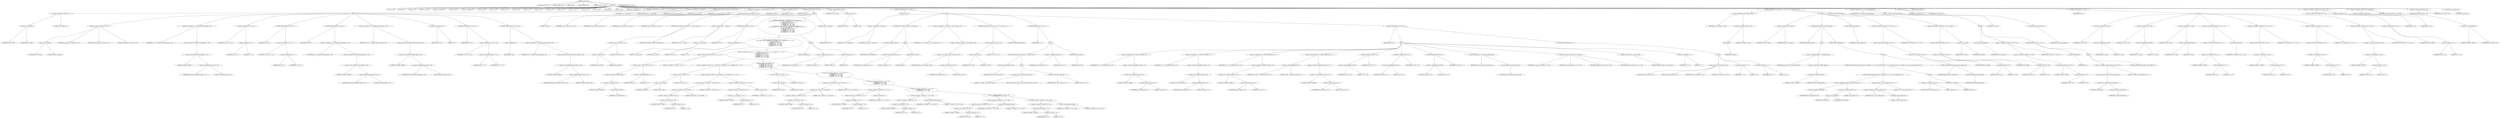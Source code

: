 digraph cache_insert {  
"1000122" [label = "(METHOD,cache_insert)" ]
"1000123" [label = "(PARAM,const char *a1)" ]
"1000124" [label = "(PARAM,_DWORD *a2)" ]
"1000125" [label = "(PARAM,int a3)" ]
"1000126" [label = "(PARAM,unsigned int a4)" ]
"1000127" [label = "(PARAM,unsigned __int16 a5)" ]
"1000128" [label = "(BLOCK,,)" ]
"1000129" [label = "(LOCAL,v7: int)" ]
"1000130" [label = "(LOCAL,v8: int)" ]
"1000131" [label = "(LOCAL,v9: int)" ]
"1000132" [label = "(LOCAL,v10: __int16)" ]
"1000133" [label = "(LOCAL,v12: unsigned int)" ]
"1000134" [label = "(LOCAL,v13: bool)" ]
"1000135" [label = "(LOCAL,v15: unsigned int)" ]
"1000136" [label = "(LOCAL,v16: bool)" ]
"1000137" [label = "(LOCAL,v18: int)" ]
"1000138" [label = "(LOCAL,v19: int)" ]
"1000139" [label = "(LOCAL,v20: int)" ]
"1000140" [label = "(LOCAL,v21: int)" ]
"1000141" [label = "(LOCAL,v22: int)" ]
"1000142" [label = "(LOCAL,v23: int)" ]
"1000143" [label = "(LOCAL,v24: int)" ]
"1000144" [label = "(LOCAL,v25: char *)" ]
"1000145" [label = "(LOCAL,v26: int)" ]
"1000146" [label = "(LOCAL,v27: int)" ]
"1000147" [label = "(LOCAL,v28: int)" ]
"1000148" [label = "(LOCAL,v31: int)" ]
"1000149" [label = "(LOCAL,v32: _DWORD [ 4 ])" ]
"1000150" [label = "(CONTROL_STRUCTURE,if ( (a5 & 0x980) != 0 ),if ( (a5 & 0x980) != 0 ))" ]
"1000151" [label = "(<operator>.notEquals,(a5 & 0x980) != 0)" ]
"1000152" [label = "(<operator>.and,a5 & 0x980)" ]
"1000153" [label = "(IDENTIFIER,a5,a5 & 0x980)" ]
"1000154" [label = "(LITERAL,0x980,a5 & 0x980)" ]
"1000155" [label = "(LITERAL,0,(a5 & 0x980) != 0)" ]
"1000156" [label = "(BLOCK,,)" ]
"1000157" [label = "(log_query,log_query(a5 | 0x10000, a1, a2, 0))" ]
"1000158" [label = "(<operator>.or,a5 | 0x10000)" ]
"1000159" [label = "(IDENTIFIER,a5,a5 | 0x10000)" ]
"1000160" [label = "(LITERAL,0x10000,a5 | 0x10000)" ]
"1000161" [label = "(IDENTIFIER,a1,log_query(a5 | 0x10000, a1, a2, 0))" ]
"1000162" [label = "(IDENTIFIER,a2,log_query(a5 | 0x10000, a1, a2, 0))" ]
"1000163" [label = "(LITERAL,0,log_query(a5 | 0x10000, a1, a2, 0))" ]
"1000164" [label = "(<operator>.assignment,v12 = *(_DWORD *)(dnsmasq_daemon + 252))" ]
"1000165" [label = "(IDENTIFIER,v12,v12 = *(_DWORD *)(dnsmasq_daemon + 252))" ]
"1000166" [label = "(<operator>.indirection,*(_DWORD *)(dnsmasq_daemon + 252))" ]
"1000167" [label = "(<operator>.cast,(_DWORD *)(dnsmasq_daemon + 252))" ]
"1000168" [label = "(UNKNOWN,_DWORD *,_DWORD *)" ]
"1000169" [label = "(<operator>.addition,dnsmasq_daemon + 252)" ]
"1000170" [label = "(IDENTIFIER,dnsmasq_daemon,dnsmasq_daemon + 252)" ]
"1000171" [label = "(LITERAL,252,dnsmasq_daemon + 252)" ]
"1000172" [label = "(<operator>.assignment,v13 = v12 != 0)" ]
"1000173" [label = "(IDENTIFIER,v13,v13 = v12 != 0)" ]
"1000174" [label = "(<operator>.notEquals,v12 != 0)" ]
"1000175" [label = "(IDENTIFIER,v12,v12 != 0)" ]
"1000176" [label = "(LITERAL,0,v12 != 0)" ]
"1000177" [label = "(CONTROL_STRUCTURE,if ( v12 ),if ( v12 ))" ]
"1000178" [label = "(IDENTIFIER,v12,if ( v12 ))" ]
"1000179" [label = "(<operator>.assignment,v13 = a4 > v12)" ]
"1000180" [label = "(IDENTIFIER,v13,v13 = a4 > v12)" ]
"1000181" [label = "(<operator>.greaterThan,a4 > v12)" ]
"1000182" [label = "(IDENTIFIER,a4,a4 > v12)" ]
"1000183" [label = "(IDENTIFIER,v12,a4 > v12)" ]
"1000184" [label = "(CONTROL_STRUCTURE,if ( v13 ),if ( v13 ))" ]
"1000185" [label = "(IDENTIFIER,v13,if ( v13 ))" ]
"1000186" [label = "(<operator>.assignment,a4 = *(_DWORD *)(dnsmasq_daemon + 252))" ]
"1000187" [label = "(IDENTIFIER,a4,a4 = *(_DWORD *)(dnsmasq_daemon + 252))" ]
"1000188" [label = "(<operator>.indirection,*(_DWORD *)(dnsmasq_daemon + 252))" ]
"1000189" [label = "(<operator>.cast,(_DWORD *)(dnsmasq_daemon + 252))" ]
"1000190" [label = "(UNKNOWN,_DWORD *,_DWORD *)" ]
"1000191" [label = "(<operator>.addition,dnsmasq_daemon + 252)" ]
"1000192" [label = "(IDENTIFIER,dnsmasq_daemon,dnsmasq_daemon + 252)" ]
"1000193" [label = "(LITERAL,252,dnsmasq_daemon + 252)" ]
"1000194" [label = "(<operator>.assignment,v15 = *(_DWORD *)(dnsmasq_daemon + 248))" ]
"1000195" [label = "(IDENTIFIER,v15,v15 = *(_DWORD *)(dnsmasq_daemon + 248))" ]
"1000196" [label = "(<operator>.indirection,*(_DWORD *)(dnsmasq_daemon + 248))" ]
"1000197" [label = "(<operator>.cast,(_DWORD *)(dnsmasq_daemon + 248))" ]
"1000198" [label = "(UNKNOWN,_DWORD *,_DWORD *)" ]
"1000199" [label = "(<operator>.addition,dnsmasq_daemon + 248)" ]
"1000200" [label = "(IDENTIFIER,dnsmasq_daemon,dnsmasq_daemon + 248)" ]
"1000201" [label = "(LITERAL,248,dnsmasq_daemon + 248)" ]
"1000202" [label = "(<operator>.assignment,v16 = 1)" ]
"1000203" [label = "(IDENTIFIER,v16,v16 = 1)" ]
"1000204" [label = "(LITERAL,1,v16 = 1)" ]
"1000205" [label = "(CONTROL_STRUCTURE,if ( v15 ),if ( v15 ))" ]
"1000206" [label = "(IDENTIFIER,v15,if ( v15 ))" ]
"1000207" [label = "(<operator>.assignment,v16 = a4 >= v15)" ]
"1000208" [label = "(IDENTIFIER,v16,v16 = a4 >= v15)" ]
"1000209" [label = "(<operator>.greaterEqualsThan,a4 >= v15)" ]
"1000210" [label = "(IDENTIFIER,a4,a4 >= v15)" ]
"1000211" [label = "(IDENTIFIER,v15,a4 >= v15)" ]
"1000212" [label = "(CONTROL_STRUCTURE,if ( !v16 ),if ( !v16 ))" ]
"1000213" [label = "(<operator>.logicalNot,!v16)" ]
"1000214" [label = "(IDENTIFIER,v16,!v16)" ]
"1000215" [label = "(<operator>.assignment,a4 = *(_DWORD *)(dnsmasq_daemon + 248))" ]
"1000216" [label = "(IDENTIFIER,a4,a4 = *(_DWORD *)(dnsmasq_daemon + 248))" ]
"1000217" [label = "(<operator>.indirection,*(_DWORD *)(dnsmasq_daemon + 248))" ]
"1000218" [label = "(<operator>.cast,(_DWORD *)(dnsmasq_daemon + 248))" ]
"1000219" [label = "(UNKNOWN,_DWORD *,_DWORD *)" ]
"1000220" [label = "(<operator>.addition,dnsmasq_daemon + 248)" ]
"1000221" [label = "(IDENTIFIER,dnsmasq_daemon,dnsmasq_daemon + 248)" ]
"1000222" [label = "(LITERAL,248,dnsmasq_daemon + 248)" ]
"1000223" [label = "(<operator>.assignment,v7 = insert_error)" ]
"1000224" [label = "(IDENTIFIER,v7,v7 = insert_error)" ]
"1000225" [label = "(IDENTIFIER,insert_error,v7 = insert_error)" ]
"1000226" [label = "(CONTROL_STRUCTURE,if ( insert_error ),if ( insert_error ))" ]
"1000227" [label = "(IDENTIFIER,insert_error,if ( insert_error ))" ]
"1000228" [label = "(RETURN,return 0;,return 0;)" ]
"1000229" [label = "(LITERAL,0,return 0;)" ]
"1000230" [label = "(<operator>.assignment,v9 = cache_scan_free(a1, a2, a3, a5))" ]
"1000231" [label = "(IDENTIFIER,v9,v9 = cache_scan_free(a1, a2, a3, a5))" ]
"1000232" [label = "(cache_scan_free,cache_scan_free(a1, a2, a3, a5))" ]
"1000233" [label = "(IDENTIFIER,a1,cache_scan_free(a1, a2, a3, a5))" ]
"1000234" [label = "(IDENTIFIER,a2,cache_scan_free(a1, a2, a3, a5))" ]
"1000235" [label = "(IDENTIFIER,a3,cache_scan_free(a1, a2, a3, a5))" ]
"1000236" [label = "(IDENTIFIER,a5,cache_scan_free(a1, a2, a3, a5))" ]
"1000237" [label = "(<operator>.assignment,v8 = v9)" ]
"1000238" [label = "(IDENTIFIER,v8,v8 = v9)" ]
"1000239" [label = "(IDENTIFIER,v9,v8 = v9)" ]
"1000240" [label = "(CONTROL_STRUCTURE,if ( v9 ),if ( v9 ))" ]
"1000241" [label = "(IDENTIFIER,v9,if ( v9 ))" ]
"1000242" [label = "(BLOCK,,)" ]
"1000243" [label = "(CONTROL_STRUCTURE,if ( (a5 & 0x180) == 0 ),if ( (a5 & 0x180) == 0 ))" ]
"1000244" [label = "(<operator>.equals,(a5 & 0x180) == 0)" ]
"1000245" [label = "(<operator>.and,a5 & 0x180)" ]
"1000246" [label = "(IDENTIFIER,a5,a5 & 0x180)" ]
"1000247" [label = "(LITERAL,0x180,a5 & 0x180)" ]
"1000248" [label = "(LITERAL,0,(a5 & 0x180) == 0)" ]
"1000249" [label = "(CONTROL_STRUCTURE,goto LABEL_15;,goto LABEL_15;)" ]
"1000250" [label = "(<operator>.assignment,v10 = (__int16)a2)" ]
"1000251" [label = "(IDENTIFIER,v10,v10 = (__int16)a2)" ]
"1000252" [label = "(<operator>.cast,(__int16)a2)" ]
"1000253" [label = "(UNKNOWN,__int16,__int16)" ]
"1000254" [label = "(IDENTIFIER,a2,(__int16)a2)" ]
"1000255" [label = "(CONTROL_STRUCTURE,if ( a2 ),if ( a2 ))" ]
"1000256" [label = "(IDENTIFIER,a2,if ( a2 ))" ]
"1000257" [label = "(<operator>.assignment,v10 = 1)" ]
"1000258" [label = "(IDENTIFIER,v10,v10 = 1)" ]
"1000259" [label = "(LITERAL,1,v10 = 1)" ]
"1000260" [label = "(CONTROL_STRUCTURE,if ( (*(_DWORD *)&v10 & (a5 >> 3)) == 0\n      || ((a5 & 0x80) == 0 || (*(_WORD *)(v9 + 36) & 0x80) == 0 || *(_DWORD *)(v9 + 12) != *a2)\n      && ((a5 & 0x100) == 0\n       || (*(_WORD *)(v9 + 36) & 0x100) == 0\n       || *(_DWORD *)(v9 + 12) != *a2\n       || *(_DWORD *)(v9 + 16) != a2[1]\n       || *(_DWORD *)(v9 + 20) != a2[2]\n       || *(_DWORD *)(v9 + 24) != a2[3]) ),if ( (*(_DWORD *)&v10 & (a5 >> 3)) == 0\n      || ((a5 & 0x80) == 0 || (*(_WORD *)(v9 + 36) & 0x80) == 0 || *(_DWORD *)(v9 + 12) != *a2)\n      && ((a5 & 0x100) == 0\n       || (*(_WORD *)(v9 + 36) & 0x100) == 0\n       || *(_DWORD *)(v9 + 12) != *a2\n       || *(_DWORD *)(v9 + 16) != a2[1]\n       || *(_DWORD *)(v9 + 20) != a2[2]\n       || *(_DWORD *)(v9 + 24) != a2[3]) ))" ]
"1000261" [label = "(<operator>.logicalOr,(*(_DWORD *)&v10 & (a5 >> 3)) == 0\n      || ((a5 & 0x80) == 0 || (*(_WORD *)(v9 + 36) & 0x80) == 0 || *(_DWORD *)(v9 + 12) != *a2)\n      && ((a5 & 0x100) == 0\n       || (*(_WORD *)(v9 + 36) & 0x100) == 0\n       || *(_DWORD *)(v9 + 12) != *a2\n       || *(_DWORD *)(v9 + 16) != a2[1]\n       || *(_DWORD *)(v9 + 20) != a2[2]\n       || *(_DWORD *)(v9 + 24) != a2[3]))" ]
"1000262" [label = "(<operator>.equals,(*(_DWORD *)&v10 & (a5 >> 3)) == 0)" ]
"1000263" [label = "(<operator>.and,*(_DWORD *)&v10 & (a5 >> 3))" ]
"1000264" [label = "(<operator>.indirection,*(_DWORD *)&v10)" ]
"1000265" [label = "(<operator>.cast,(_DWORD *)&v10)" ]
"1000266" [label = "(UNKNOWN,_DWORD *,_DWORD *)" ]
"1000267" [label = "(<operator>.addressOf,&v10)" ]
"1000268" [label = "(IDENTIFIER,v10,(_DWORD *)&v10)" ]
"1000269" [label = "(<operator>.arithmeticShiftRight,a5 >> 3)" ]
"1000270" [label = "(IDENTIFIER,a5,a5 >> 3)" ]
"1000271" [label = "(LITERAL,3,a5 >> 3)" ]
"1000272" [label = "(LITERAL,0,(*(_DWORD *)&v10 & (a5 >> 3)) == 0)" ]
"1000273" [label = "(<operator>.logicalAnd,((a5 & 0x80) == 0 || (*(_WORD *)(v9 + 36) & 0x80) == 0 || *(_DWORD *)(v9 + 12) != *a2)\n      && ((a5 & 0x100) == 0\n       || (*(_WORD *)(v9 + 36) & 0x100) == 0\n       || *(_DWORD *)(v9 + 12) != *a2\n       || *(_DWORD *)(v9 + 16) != a2[1]\n       || *(_DWORD *)(v9 + 20) != a2[2]\n       || *(_DWORD *)(v9 + 24) != a2[3]))" ]
"1000274" [label = "(<operator>.logicalOr,(a5 & 0x80) == 0 || (*(_WORD *)(v9 + 36) & 0x80) == 0 || *(_DWORD *)(v9 + 12) != *a2)" ]
"1000275" [label = "(<operator>.equals,(a5 & 0x80) == 0)" ]
"1000276" [label = "(<operator>.and,a5 & 0x80)" ]
"1000277" [label = "(IDENTIFIER,a5,a5 & 0x80)" ]
"1000278" [label = "(LITERAL,0x80,a5 & 0x80)" ]
"1000279" [label = "(LITERAL,0,(a5 & 0x80) == 0)" ]
"1000280" [label = "(<operator>.logicalOr,(*(_WORD *)(v9 + 36) & 0x80) == 0 || *(_DWORD *)(v9 + 12) != *a2)" ]
"1000281" [label = "(<operator>.equals,(*(_WORD *)(v9 + 36) & 0x80) == 0)" ]
"1000282" [label = "(<operator>.and,*(_WORD *)(v9 + 36) & 0x80)" ]
"1000283" [label = "(<operator>.indirection,*(_WORD *)(v9 + 36))" ]
"1000284" [label = "(<operator>.cast,(_WORD *)(v9 + 36))" ]
"1000285" [label = "(UNKNOWN,_WORD *,_WORD *)" ]
"1000286" [label = "(<operator>.addition,v9 + 36)" ]
"1000287" [label = "(IDENTIFIER,v9,v9 + 36)" ]
"1000288" [label = "(LITERAL,36,v9 + 36)" ]
"1000289" [label = "(LITERAL,0x80,*(_WORD *)(v9 + 36) & 0x80)" ]
"1000290" [label = "(LITERAL,0,(*(_WORD *)(v9 + 36) & 0x80) == 0)" ]
"1000291" [label = "(<operator>.notEquals,*(_DWORD *)(v9 + 12) != *a2)" ]
"1000292" [label = "(<operator>.indirection,*(_DWORD *)(v9 + 12))" ]
"1000293" [label = "(<operator>.cast,(_DWORD *)(v9 + 12))" ]
"1000294" [label = "(UNKNOWN,_DWORD *,_DWORD *)" ]
"1000295" [label = "(<operator>.addition,v9 + 12)" ]
"1000296" [label = "(IDENTIFIER,v9,v9 + 12)" ]
"1000297" [label = "(LITERAL,12,v9 + 12)" ]
"1000298" [label = "(<operator>.indirection,*a2)" ]
"1000299" [label = "(IDENTIFIER,a2,*(_DWORD *)(v9 + 12) != *a2)" ]
"1000300" [label = "(<operator>.logicalOr,(a5 & 0x100) == 0\n       || (*(_WORD *)(v9 + 36) & 0x100) == 0\n       || *(_DWORD *)(v9 + 12) != *a2\n       || *(_DWORD *)(v9 + 16) != a2[1]\n       || *(_DWORD *)(v9 + 20) != a2[2]\n       || *(_DWORD *)(v9 + 24) != a2[3])" ]
"1000301" [label = "(<operator>.equals,(a5 & 0x100) == 0)" ]
"1000302" [label = "(<operator>.and,a5 & 0x100)" ]
"1000303" [label = "(IDENTIFIER,a5,a5 & 0x100)" ]
"1000304" [label = "(LITERAL,0x100,a5 & 0x100)" ]
"1000305" [label = "(LITERAL,0,(a5 & 0x100) == 0)" ]
"1000306" [label = "(<operator>.logicalOr,(*(_WORD *)(v9 + 36) & 0x100) == 0\n       || *(_DWORD *)(v9 + 12) != *a2\n       || *(_DWORD *)(v9 + 16) != a2[1]\n       || *(_DWORD *)(v9 + 20) != a2[2]\n       || *(_DWORD *)(v9 + 24) != a2[3])" ]
"1000307" [label = "(<operator>.equals,(*(_WORD *)(v9 + 36) & 0x100) == 0)" ]
"1000308" [label = "(<operator>.and,*(_WORD *)(v9 + 36) & 0x100)" ]
"1000309" [label = "(<operator>.indirection,*(_WORD *)(v9 + 36))" ]
"1000310" [label = "(<operator>.cast,(_WORD *)(v9 + 36))" ]
"1000311" [label = "(UNKNOWN,_WORD *,_WORD *)" ]
"1000312" [label = "(<operator>.addition,v9 + 36)" ]
"1000313" [label = "(IDENTIFIER,v9,v9 + 36)" ]
"1000314" [label = "(LITERAL,36,v9 + 36)" ]
"1000315" [label = "(LITERAL,0x100,*(_WORD *)(v9 + 36) & 0x100)" ]
"1000316" [label = "(LITERAL,0,(*(_WORD *)(v9 + 36) & 0x100) == 0)" ]
"1000317" [label = "(<operator>.logicalOr,*(_DWORD *)(v9 + 12) != *a2\n       || *(_DWORD *)(v9 + 16) != a2[1]\n       || *(_DWORD *)(v9 + 20) != a2[2]\n       || *(_DWORD *)(v9 + 24) != a2[3])" ]
"1000318" [label = "(<operator>.notEquals,*(_DWORD *)(v9 + 12) != *a2)" ]
"1000319" [label = "(<operator>.indirection,*(_DWORD *)(v9 + 12))" ]
"1000320" [label = "(<operator>.cast,(_DWORD *)(v9 + 12))" ]
"1000321" [label = "(UNKNOWN,_DWORD *,_DWORD *)" ]
"1000322" [label = "(<operator>.addition,v9 + 12)" ]
"1000323" [label = "(IDENTIFIER,v9,v9 + 12)" ]
"1000324" [label = "(LITERAL,12,v9 + 12)" ]
"1000325" [label = "(<operator>.indirection,*a2)" ]
"1000326" [label = "(IDENTIFIER,a2,*(_DWORD *)(v9 + 12) != *a2)" ]
"1000327" [label = "(<operator>.logicalOr,*(_DWORD *)(v9 + 16) != a2[1]\n       || *(_DWORD *)(v9 + 20) != a2[2]\n       || *(_DWORD *)(v9 + 24) != a2[3])" ]
"1000328" [label = "(<operator>.notEquals,*(_DWORD *)(v9 + 16) != a2[1])" ]
"1000329" [label = "(<operator>.indirection,*(_DWORD *)(v9 + 16))" ]
"1000330" [label = "(<operator>.cast,(_DWORD *)(v9 + 16))" ]
"1000331" [label = "(UNKNOWN,_DWORD *,_DWORD *)" ]
"1000332" [label = "(<operator>.addition,v9 + 16)" ]
"1000333" [label = "(IDENTIFIER,v9,v9 + 16)" ]
"1000334" [label = "(LITERAL,16,v9 + 16)" ]
"1000335" [label = "(<operator>.indirectIndexAccess,a2[1])" ]
"1000336" [label = "(IDENTIFIER,a2,*(_DWORD *)(v9 + 16) != a2[1])" ]
"1000337" [label = "(LITERAL,1,*(_DWORD *)(v9 + 16) != a2[1])" ]
"1000338" [label = "(<operator>.logicalOr,*(_DWORD *)(v9 + 20) != a2[2]\n       || *(_DWORD *)(v9 + 24) != a2[3])" ]
"1000339" [label = "(<operator>.notEquals,*(_DWORD *)(v9 + 20) != a2[2])" ]
"1000340" [label = "(<operator>.indirection,*(_DWORD *)(v9 + 20))" ]
"1000341" [label = "(<operator>.cast,(_DWORD *)(v9 + 20))" ]
"1000342" [label = "(UNKNOWN,_DWORD *,_DWORD *)" ]
"1000343" [label = "(<operator>.addition,v9 + 20)" ]
"1000344" [label = "(IDENTIFIER,v9,v9 + 20)" ]
"1000345" [label = "(LITERAL,20,v9 + 20)" ]
"1000346" [label = "(<operator>.indirectIndexAccess,a2[2])" ]
"1000347" [label = "(IDENTIFIER,a2,*(_DWORD *)(v9 + 20) != a2[2])" ]
"1000348" [label = "(LITERAL,2,*(_DWORD *)(v9 + 20) != a2[2])" ]
"1000349" [label = "(<operator>.notEquals,*(_DWORD *)(v9 + 24) != a2[3])" ]
"1000350" [label = "(<operator>.indirection,*(_DWORD *)(v9 + 24))" ]
"1000351" [label = "(<operator>.cast,(_DWORD *)(v9 + 24))" ]
"1000352" [label = "(UNKNOWN,_DWORD *,_DWORD *)" ]
"1000353" [label = "(<operator>.addition,v9 + 24)" ]
"1000354" [label = "(IDENTIFIER,v9,v9 + 24)" ]
"1000355" [label = "(LITERAL,24,v9 + 24)" ]
"1000356" [label = "(<operator>.indirectIndexAccess,a2[3])" ]
"1000357" [label = "(IDENTIFIER,a2,*(_DWORD *)(v9 + 24) != a2[3])" ]
"1000358" [label = "(LITERAL,3,*(_DWORD *)(v9 + 24) != a2[3])" ]
"1000359" [label = "(BLOCK,,)" ]
"1000360" [label = "(JUMP_TARGET,LABEL_15)" ]
"1000361" [label = "(<operator>.assignment,insert_error = 1)" ]
"1000362" [label = "(IDENTIFIER,insert_error,insert_error = 1)" ]
"1000363" [label = "(LITERAL,1,insert_error = 1)" ]
"1000364" [label = "(<operator>.assignment,v8 = 0)" ]
"1000365" [label = "(IDENTIFIER,v8,v8 = 0)" ]
"1000366" [label = "(LITERAL,0,v8 = 0)" ]
"1000367" [label = "(RETURN,return v8;,return v8;)" ]
"1000368" [label = "(IDENTIFIER,v8,return v8;)" ]
"1000369" [label = "(<operator>.assignment,v31 = a5 & 4)" ]
"1000370" [label = "(IDENTIFIER,v31,v31 = a5 & 4)" ]
"1000371" [label = "(<operator>.and,a5 & 4)" ]
"1000372" [label = "(IDENTIFIER,a5,a5 & 4)" ]
"1000373" [label = "(LITERAL,4,a5 & 4)" ]
"1000374" [label = "(CONTROL_STRUCTURE,while ( 1 ),while ( 1 ))" ]
"1000375" [label = "(LITERAL,1,while ( 1 ))" ]
"1000376" [label = "(BLOCK,,)" ]
"1000377" [label = "(<operator>.assignment,v18 = cache_tail)" ]
"1000378" [label = "(IDENTIFIER,v18,v18 = cache_tail)" ]
"1000379" [label = "(IDENTIFIER,cache_tail,v18 = cache_tail)" ]
"1000380" [label = "(CONTROL_STRUCTURE,if ( !cache_tail ),if ( !cache_tail ))" ]
"1000381" [label = "(<operator>.logicalNot,!cache_tail)" ]
"1000382" [label = "(IDENTIFIER,cache_tail,!cache_tail)" ]
"1000383" [label = "(BLOCK,,)" ]
"1000384" [label = "(<operator>.assignment,insert_error = 1)" ]
"1000385" [label = "(IDENTIFIER,insert_error,insert_error = 1)" ]
"1000386" [label = "(LITERAL,1,insert_error = 1)" ]
"1000387" [label = "(RETURN,return 0;,return 0;)" ]
"1000388" [label = "(LITERAL,0,return 0;)" ]
"1000389" [label = "(<operator>.assignment,v19 = *(unsigned __int16 *)(cache_tail + 36))" ]
"1000390" [label = "(IDENTIFIER,v19,v19 = *(unsigned __int16 *)(cache_tail + 36))" ]
"1000391" [label = "(<operator>.indirection,*(unsigned __int16 *)(cache_tail + 36))" ]
"1000392" [label = "(<operator>.cast,(unsigned __int16 *)(cache_tail + 36))" ]
"1000393" [label = "(UNKNOWN,unsigned __int16 *,unsigned __int16 *)" ]
"1000394" [label = "(<operator>.addition,cache_tail + 36)" ]
"1000395" [label = "(IDENTIFIER,cache_tail,cache_tail + 36)" ]
"1000396" [label = "(LITERAL,36,cache_tail + 36)" ]
"1000397" [label = "(CONTROL_STRUCTURE,if ( (v19 & 0xC) == 0 ),if ( (v19 & 0xC) == 0 ))" ]
"1000398" [label = "(<operator>.equals,(v19 & 0xC) == 0)" ]
"1000399" [label = "(<operator>.and,v19 & 0xC)" ]
"1000400" [label = "(IDENTIFIER,v19,v19 & 0xC)" ]
"1000401" [label = "(LITERAL,0xC,v19 & 0xC)" ]
"1000402" [label = "(LITERAL,0,(v19 & 0xC) == 0)" ]
"1000403" [label = "(CONTROL_STRUCTURE,break;,break;)" ]
"1000404" [label = "(CONTROL_STRUCTURE,if ( v7 ),if ( v7 ))" ]
"1000405" [label = "(IDENTIFIER,v7,if ( v7 ))" ]
"1000406" [label = "(BLOCK,,)" ]
"1000407" [label = "(CONTROL_STRUCTURE,if ( !warned_10977 ),if ( !warned_10977 ))" ]
"1000408" [label = "(<operator>.logicalNot,!warned_10977)" ]
"1000409" [label = "(IDENTIFIER,warned_10977,!warned_10977)" ]
"1000410" [label = "(BLOCK,,)" ]
"1000411" [label = "(my_syslog,my_syslog(3, \"Internal error in cache.\"))" ]
"1000412" [label = "(LITERAL,3,my_syslog(3, \"Internal error in cache.\"))" ]
"1000413" [label = "(LITERAL,\"Internal error in cache.\",my_syslog(3, \"Internal error in cache.\"))" ]
"1000414" [label = "(<operator>.assignment,warned_10977 = 1)" ]
"1000415" [label = "(IDENTIFIER,warned_10977,warned_10977 = 1)" ]
"1000416" [label = "(LITERAL,1,warned_10977 = 1)" ]
"1000417" [label = "(<operator>.assignment,insert_error = 1)" ]
"1000418" [label = "(IDENTIFIER,insert_error,insert_error = 1)" ]
"1000419" [label = "(LITERAL,1,insert_error = 1)" ]
"1000420" [label = "(RETURN,return v8;,return v8;)" ]
"1000421" [label = "(IDENTIFIER,v8,return v8;)" ]
"1000422" [label = "(CONTROL_STRUCTURE,if ( v31 ),if ( v31 ))" ]
"1000423" [label = "(IDENTIFIER,v31,if ( v31 ))" ]
"1000424" [label = "(BLOCK,,)" ]
"1000425" [label = "(<operator>.assignment,v20 = *(_DWORD *)(cache_tail + 16))" ]
"1000426" [label = "(IDENTIFIER,v20,v20 = *(_DWORD *)(cache_tail + 16))" ]
"1000427" [label = "(<operator>.indirection,*(_DWORD *)(cache_tail + 16))" ]
"1000428" [label = "(<operator>.cast,(_DWORD *)(cache_tail + 16))" ]
"1000429" [label = "(UNKNOWN,_DWORD *,_DWORD *)" ]
"1000430" [label = "(<operator>.addition,cache_tail + 16)" ]
"1000431" [label = "(IDENTIFIER,cache_tail,cache_tail + 16)" ]
"1000432" [label = "(LITERAL,16,cache_tail + 16)" ]
"1000433" [label = "(<operator>.assignment,v21 = *(_DWORD *)(cache_tail + 20))" ]
"1000434" [label = "(IDENTIFIER,v21,v21 = *(_DWORD *)(cache_tail + 20))" ]
"1000435" [label = "(<operator>.indirection,*(_DWORD *)(cache_tail + 20))" ]
"1000436" [label = "(<operator>.cast,(_DWORD *)(cache_tail + 20))" ]
"1000437" [label = "(UNKNOWN,_DWORD *,_DWORD *)" ]
"1000438" [label = "(<operator>.addition,cache_tail + 20)" ]
"1000439" [label = "(IDENTIFIER,cache_tail,cache_tail + 20)" ]
"1000440" [label = "(LITERAL,20,cache_tail + 20)" ]
"1000441" [label = "(<operator>.assignment,v22 = *(_DWORD *)(cache_tail + 24))" ]
"1000442" [label = "(IDENTIFIER,v22,v22 = *(_DWORD *)(cache_tail + 24))" ]
"1000443" [label = "(<operator>.indirection,*(_DWORD *)(cache_tail + 24))" ]
"1000444" [label = "(<operator>.cast,(_DWORD *)(cache_tail + 24))" ]
"1000445" [label = "(UNKNOWN,_DWORD *,_DWORD *)" ]
"1000446" [label = "(<operator>.addition,cache_tail + 24)" ]
"1000447" [label = "(IDENTIFIER,cache_tail,cache_tail + 24)" ]
"1000448" [label = "(LITERAL,24,cache_tail + 24)" ]
"1000449" [label = "(<operator>.assignment,v32[0] = *(_DWORD *)(cache_tail + 12))" ]
"1000450" [label = "(<operator>.indirectIndexAccess,v32[0])" ]
"1000451" [label = "(IDENTIFIER,v32,v32[0] = *(_DWORD *)(cache_tail + 12))" ]
"1000452" [label = "(LITERAL,0,v32[0] = *(_DWORD *)(cache_tail + 12))" ]
"1000453" [label = "(<operator>.indirection,*(_DWORD *)(cache_tail + 12))" ]
"1000454" [label = "(<operator>.cast,(_DWORD *)(cache_tail + 12))" ]
"1000455" [label = "(UNKNOWN,_DWORD *,_DWORD *)" ]
"1000456" [label = "(<operator>.addition,cache_tail + 12)" ]
"1000457" [label = "(IDENTIFIER,cache_tail,cache_tail + 12)" ]
"1000458" [label = "(LITERAL,12,cache_tail + 12)" ]
"1000459" [label = "(<operator>.assignment,v32[1] = v20)" ]
"1000460" [label = "(<operator>.indirectIndexAccess,v32[1])" ]
"1000461" [label = "(IDENTIFIER,v32,v32[1] = v20)" ]
"1000462" [label = "(LITERAL,1,v32[1] = v20)" ]
"1000463" [label = "(IDENTIFIER,v20,v32[1] = v20)" ]
"1000464" [label = "(<operator>.assignment,v32[2] = v21)" ]
"1000465" [label = "(<operator>.indirectIndexAccess,v32[2])" ]
"1000466" [label = "(IDENTIFIER,v32,v32[2] = v21)" ]
"1000467" [label = "(LITERAL,2,v32[2] = v21)" ]
"1000468" [label = "(IDENTIFIER,v21,v32[2] = v21)" ]
"1000469" [label = "(<operator>.assignment,v32[3] = v22)" ]
"1000470" [label = "(<operator>.indirectIndexAccess,v32[3])" ]
"1000471" [label = "(IDENTIFIER,v32,v32[3] = v22)" ]
"1000472" [label = "(LITERAL,3,v32[3] = v22)" ]
"1000473" [label = "(IDENTIFIER,v22,v32[3] = v22)" ]
"1000474" [label = "(<operator>.assignment,v23 = cache_get_name(cache_tail))" ]
"1000475" [label = "(IDENTIFIER,v23,v23 = cache_get_name(cache_tail))" ]
"1000476" [label = "(cache_get_name,cache_get_name(cache_tail))" ]
"1000477" [label = "(IDENTIFIER,cache_tail,cache_get_name(cache_tail))" ]
"1000478" [label = "(cache_scan_free,cache_scan_free(v23, v32, a3, v19))" ]
"1000479" [label = "(IDENTIFIER,v23,cache_scan_free(v23, v32, a3, v19))" ]
"1000480" [label = "(IDENTIFIER,v32,cache_scan_free(v23, v32, a3, v19))" ]
"1000481" [label = "(IDENTIFIER,a3,cache_scan_free(v23, v32, a3, v19))" ]
"1000482" [label = "(IDENTIFIER,v19,cache_scan_free(v23, v32, a3, v19))" ]
"1000483" [label = "(<operator>.preIncrement,++cache_live_freed)" ]
"1000484" [label = "(IDENTIFIER,cache_live_freed,++cache_live_freed)" ]
"1000485" [label = "(<operator>.assignment,v7 = 1)" ]
"1000486" [label = "(IDENTIFIER,v7,v7 = 1)" ]
"1000487" [label = "(LITERAL,1,v7 = 1)" ]
"1000488" [label = "(CONTROL_STRUCTURE,else,else)" ]
"1000489" [label = "(BLOCK,,)" ]
"1000490" [label = "(cache_scan_free,cache_scan_free(0, 0, a3, 0))" ]
"1000491" [label = "(LITERAL,0,cache_scan_free(0, 0, a3, 0))" ]
"1000492" [label = "(LITERAL,0,cache_scan_free(0, 0, a3, 0))" ]
"1000493" [label = "(IDENTIFIER,a3,cache_scan_free(0, 0, a3, 0))" ]
"1000494" [label = "(LITERAL,0,cache_scan_free(0, 0, a3, 0))" ]
"1000495" [label = "(<operator>.assignment,v7 = 0)" ]
"1000496" [label = "(IDENTIFIER,v7,v7 = 0)" ]
"1000497" [label = "(LITERAL,0,v7 = 0)" ]
"1000498" [label = "(<operator>.assignment,v31 = 1)" ]
"1000499" [label = "(IDENTIFIER,v31,v31 = 1)" ]
"1000500" [label = "(LITERAL,1,v31 = 1)" ]
"1000501" [label = "(CONTROL_STRUCTURE,if ( a1 && strlen(a1) > 0x31 ),if ( a1 && strlen(a1) > 0x31 ))" ]
"1000502" [label = "(<operator>.logicalAnd,a1 && strlen(a1) > 0x31)" ]
"1000503" [label = "(IDENTIFIER,a1,a1 && strlen(a1) > 0x31)" ]
"1000504" [label = "(<operator>.greaterThan,strlen(a1) > 0x31)" ]
"1000505" [label = "(strlen,strlen(a1))" ]
"1000506" [label = "(IDENTIFIER,a1,strlen(a1))" ]
"1000507" [label = "(LITERAL,0x31,strlen(a1) > 0x31)" ]
"1000508" [label = "(BLOCK,,)" ]
"1000509" [label = "(<operator>.assignment,v24 = big_free)" ]
"1000510" [label = "(IDENTIFIER,v24,v24 = big_free)" ]
"1000511" [label = "(IDENTIFIER,big_free,v24 = big_free)" ]
"1000512" [label = "(CONTROL_STRUCTURE,if ( big_free ),if ( big_free ))" ]
"1000513" [label = "(IDENTIFIER,big_free,if ( big_free ))" ]
"1000514" [label = "(BLOCK,,)" ]
"1000515" [label = "(<operator>.assignment,big_free = *(_DWORD *)big_free)" ]
"1000516" [label = "(IDENTIFIER,big_free,big_free = *(_DWORD *)big_free)" ]
"1000517" [label = "(<operator>.indirection,*(_DWORD *)big_free)" ]
"1000518" [label = "(<operator>.cast,(_DWORD *)big_free)" ]
"1000519" [label = "(UNKNOWN,_DWORD *,_DWORD *)" ]
"1000520" [label = "(IDENTIFIER,big_free,(_DWORD *)big_free)" ]
"1000521" [label = "(CONTROL_STRUCTURE,else,else)" ]
"1000522" [label = "(BLOCK,,)" ]
"1000523" [label = "(CONTROL_STRUCTURE,if ( !bignames_left && (a5 & 0x5000) == 0 || (v24 = whine_malloc(1028)) == 0 ),if ( !bignames_left && (a5 & 0x5000) == 0 || (v24 = whine_malloc(1028)) == 0 ))" ]
"1000524" [label = "(<operator>.logicalOr,!bignames_left && (a5 & 0x5000) == 0 || (v24 = whine_malloc(1028)) == 0)" ]
"1000525" [label = "(<operator>.logicalAnd,!bignames_left && (a5 & 0x5000) == 0)" ]
"1000526" [label = "(<operator>.logicalNot,!bignames_left)" ]
"1000527" [label = "(IDENTIFIER,bignames_left,!bignames_left)" ]
"1000528" [label = "(<operator>.equals,(a5 & 0x5000) == 0)" ]
"1000529" [label = "(<operator>.and,a5 & 0x5000)" ]
"1000530" [label = "(IDENTIFIER,a5,a5 & 0x5000)" ]
"1000531" [label = "(LITERAL,0x5000,a5 & 0x5000)" ]
"1000532" [label = "(LITERAL,0,(a5 & 0x5000) == 0)" ]
"1000533" [label = "(<operator>.equals,(v24 = whine_malloc(1028)) == 0)" ]
"1000534" [label = "(<operator>.assignment,v24 = whine_malloc(1028))" ]
"1000535" [label = "(IDENTIFIER,v24,v24 = whine_malloc(1028))" ]
"1000536" [label = "(whine_malloc,whine_malloc(1028))" ]
"1000537" [label = "(LITERAL,1028,whine_malloc(1028))" ]
"1000538" [label = "(LITERAL,0,(v24 = whine_malloc(1028)) == 0)" ]
"1000539" [label = "(BLOCK,,)" ]
"1000540" [label = "(<operator>.assignment,insert_error = 1)" ]
"1000541" [label = "(IDENTIFIER,insert_error,insert_error = 1)" ]
"1000542" [label = "(LITERAL,1,insert_error = 1)" ]
"1000543" [label = "(RETURN,return v8;,return v8;)" ]
"1000544" [label = "(IDENTIFIER,v8,return v8;)" ]
"1000545" [label = "(CONTROL_STRUCTURE,if ( bignames_left ),if ( bignames_left ))" ]
"1000546" [label = "(IDENTIFIER,bignames_left,if ( bignames_left ))" ]
"1000547" [label = "(<operator>.preDecrement,--bignames_left)" ]
"1000548" [label = "(IDENTIFIER,bignames_left,--bignames_left)" ]
"1000549" [label = "(cache_unlink,cache_unlink(v18))" ]
"1000550" [label = "(IDENTIFIER,v18,cache_unlink(v18))" ]
"1000551" [label = "(<operator>.assignment,*(_DWORD *)(v18 + 40) = v24)" ]
"1000552" [label = "(<operator>.indirection,*(_DWORD *)(v18 + 40))" ]
"1000553" [label = "(<operator>.cast,(_DWORD *)(v18 + 40))" ]
"1000554" [label = "(UNKNOWN,_DWORD *,_DWORD *)" ]
"1000555" [label = "(<operator>.addition,v18 + 40)" ]
"1000556" [label = "(IDENTIFIER,v18,v18 + 40)" ]
"1000557" [label = "(LITERAL,40,v18 + 40)" ]
"1000558" [label = "(IDENTIFIER,v24,*(_DWORD *)(v18 + 40) = v24)" ]
"1000559" [label = "(<operator>.assignment,*(_WORD *)(v18 + 36) = a5 | 0x200)" ]
"1000560" [label = "(<operator>.indirection,*(_WORD *)(v18 + 36))" ]
"1000561" [label = "(<operator>.cast,(_WORD *)(v18 + 36))" ]
"1000562" [label = "(UNKNOWN,_WORD *,_WORD *)" ]
"1000563" [label = "(<operator>.addition,v18 + 36)" ]
"1000564" [label = "(IDENTIFIER,v18,v18 + 36)" ]
"1000565" [label = "(LITERAL,36,v18 + 36)" ]
"1000566" [label = "(<operator>.or,a5 | 0x200)" ]
"1000567" [label = "(IDENTIFIER,a5,a5 | 0x200)" ]
"1000568" [label = "(LITERAL,0x200,a5 | 0x200)" ]
"1000569" [label = "(CONTROL_STRUCTURE,else,else)" ]
"1000570" [label = "(BLOCK,,)" ]
"1000571" [label = "(cache_unlink,cache_unlink(v18))" ]
"1000572" [label = "(IDENTIFIER,v18,cache_unlink(v18))" ]
"1000573" [label = "(<operator>.assignment,*(_WORD *)(v18 + 36) = a5)" ]
"1000574" [label = "(<operator>.indirection,*(_WORD *)(v18 + 36))" ]
"1000575" [label = "(<operator>.cast,(_WORD *)(v18 + 36))" ]
"1000576" [label = "(UNKNOWN,_WORD *,_WORD *)" ]
"1000577" [label = "(<operator>.addition,v18 + 36)" ]
"1000578" [label = "(IDENTIFIER,v18,v18 + 36)" ]
"1000579" [label = "(LITERAL,36,v18 + 36)" ]
"1000580" [label = "(IDENTIFIER,a5,*(_WORD *)(v18 + 36) = a5)" ]
"1000581" [label = "(CONTROL_STRUCTURE,if ( !a1 ),if ( !a1 ))" ]
"1000582" [label = "(<operator>.logicalNot,!a1)" ]
"1000583" [label = "(IDENTIFIER,a1,!a1)" ]
"1000584" [label = "(BLOCK,,)" ]
"1000585" [label = "(<operator>.assignment,*(_BYTE *)cache_get_name(v18) = 0)" ]
"1000586" [label = "(<operator>.indirection,*(_BYTE *)cache_get_name(v18))" ]
"1000587" [label = "(<operator>.cast,(_BYTE *)cache_get_name(v18))" ]
"1000588" [label = "(UNKNOWN,_BYTE *,_BYTE *)" ]
"1000589" [label = "(cache_get_name,cache_get_name(v18))" ]
"1000590" [label = "(IDENTIFIER,v18,cache_get_name(v18))" ]
"1000591" [label = "(LITERAL,0,*(_BYTE *)cache_get_name(v18) = 0)" ]
"1000592" [label = "(CONTROL_STRUCTURE,goto LABEL_53;,goto LABEL_53;)" ]
"1000593" [label = "(<operator>.assignment,v25 = (char *)cache_get_name(v18))" ]
"1000594" [label = "(IDENTIFIER,v25,v25 = (char *)cache_get_name(v18))" ]
"1000595" [label = "(<operator>.cast,(char *)cache_get_name(v18))" ]
"1000596" [label = "(UNKNOWN,char *,char *)" ]
"1000597" [label = "(cache_get_name,cache_get_name(v18))" ]
"1000598" [label = "(IDENTIFIER,v18,cache_get_name(v18))" ]
"1000599" [label = "(strcpy,strcpy(v25, a1))" ]
"1000600" [label = "(IDENTIFIER,v25,strcpy(v25, a1))" ]
"1000601" [label = "(IDENTIFIER,a1,strcpy(v25, a1))" ]
"1000602" [label = "(JUMP_TARGET,LABEL_53)" ]
"1000603" [label = "(CONTROL_STRUCTURE,if ( a2 ),if ( a2 ))" ]
"1000604" [label = "(IDENTIFIER,a2,if ( a2 ))" ]
"1000605" [label = "(BLOCK,,)" ]
"1000606" [label = "(<operator>.assignment,v26 = a2[1])" ]
"1000607" [label = "(IDENTIFIER,v26,v26 = a2[1])" ]
"1000608" [label = "(<operator>.indirectIndexAccess,a2[1])" ]
"1000609" [label = "(IDENTIFIER,a2,v26 = a2[1])" ]
"1000610" [label = "(LITERAL,1,v26 = a2[1])" ]
"1000611" [label = "(<operator>.assignment,v27 = a2[2])" ]
"1000612" [label = "(IDENTIFIER,v27,v27 = a2[2])" ]
"1000613" [label = "(<operator>.indirectIndexAccess,a2[2])" ]
"1000614" [label = "(IDENTIFIER,a2,v27 = a2[2])" ]
"1000615" [label = "(LITERAL,2,v27 = a2[2])" ]
"1000616" [label = "(<operator>.assignment,v28 = a2[3])" ]
"1000617" [label = "(IDENTIFIER,v28,v28 = a2[3])" ]
"1000618" [label = "(<operator>.indirectIndexAccess,a2[3])" ]
"1000619" [label = "(IDENTIFIER,a2,v28 = a2[3])" ]
"1000620" [label = "(LITERAL,3,v28 = a2[3])" ]
"1000621" [label = "(<operator>.assignment,*(_DWORD *)(v18 + 12) = *a2)" ]
"1000622" [label = "(<operator>.indirection,*(_DWORD *)(v18 + 12))" ]
"1000623" [label = "(<operator>.cast,(_DWORD *)(v18 + 12))" ]
"1000624" [label = "(UNKNOWN,_DWORD *,_DWORD *)" ]
"1000625" [label = "(<operator>.addition,v18 + 12)" ]
"1000626" [label = "(IDENTIFIER,v18,v18 + 12)" ]
"1000627" [label = "(LITERAL,12,v18 + 12)" ]
"1000628" [label = "(<operator>.indirection,*a2)" ]
"1000629" [label = "(IDENTIFIER,a2,*(_DWORD *)(v18 + 12) = *a2)" ]
"1000630" [label = "(<operator>.assignment,*(_DWORD *)(v18 + 16) = v26)" ]
"1000631" [label = "(<operator>.indirection,*(_DWORD *)(v18 + 16))" ]
"1000632" [label = "(<operator>.cast,(_DWORD *)(v18 + 16))" ]
"1000633" [label = "(UNKNOWN,_DWORD *,_DWORD *)" ]
"1000634" [label = "(<operator>.addition,v18 + 16)" ]
"1000635" [label = "(IDENTIFIER,v18,v18 + 16)" ]
"1000636" [label = "(LITERAL,16,v18 + 16)" ]
"1000637" [label = "(IDENTIFIER,v26,*(_DWORD *)(v18 + 16) = v26)" ]
"1000638" [label = "(<operator>.assignment,*(_DWORD *)(v18 + 20) = v27)" ]
"1000639" [label = "(<operator>.indirection,*(_DWORD *)(v18 + 20))" ]
"1000640" [label = "(<operator>.cast,(_DWORD *)(v18 + 20))" ]
"1000641" [label = "(UNKNOWN,_DWORD *,_DWORD *)" ]
"1000642" [label = "(<operator>.addition,v18 + 20)" ]
"1000643" [label = "(IDENTIFIER,v18,v18 + 20)" ]
"1000644" [label = "(LITERAL,20,v18 + 20)" ]
"1000645" [label = "(IDENTIFIER,v27,*(_DWORD *)(v18 + 20) = v27)" ]
"1000646" [label = "(<operator>.assignment,*(_DWORD *)(v18 + 24) = v28)" ]
"1000647" [label = "(<operator>.indirection,*(_DWORD *)(v18 + 24))" ]
"1000648" [label = "(<operator>.cast,(_DWORD *)(v18 + 24))" ]
"1000649" [label = "(UNKNOWN,_DWORD *,_DWORD *)" ]
"1000650" [label = "(<operator>.addition,v18 + 24)" ]
"1000651" [label = "(IDENTIFIER,v18,v18 + 24)" ]
"1000652" [label = "(LITERAL,24,v18 + 24)" ]
"1000653" [label = "(IDENTIFIER,v28,*(_DWORD *)(v18 + 24) = v28)" ]
"1000654" [label = "(<operator>.assignment,*(_DWORD *)(v18 + 28) = a4 + a3)" ]
"1000655" [label = "(<operator>.indirection,*(_DWORD *)(v18 + 28))" ]
"1000656" [label = "(<operator>.cast,(_DWORD *)(v18 + 28))" ]
"1000657" [label = "(UNKNOWN,_DWORD *,_DWORD *)" ]
"1000658" [label = "(<operator>.addition,v18 + 28)" ]
"1000659" [label = "(IDENTIFIER,v18,v18 + 28)" ]
"1000660" [label = "(LITERAL,28,v18 + 28)" ]
"1000661" [label = "(<operator>.addition,a4 + a3)" ]
"1000662" [label = "(IDENTIFIER,a4,a4 + a3)" ]
"1000663" [label = "(IDENTIFIER,a3,a4 + a3)" ]
"1000664" [label = "(<operator>.assignment,*(_DWORD *)v18 = new_chain)" ]
"1000665" [label = "(<operator>.indirection,*(_DWORD *)v18)" ]
"1000666" [label = "(<operator>.cast,(_DWORD *)v18)" ]
"1000667" [label = "(UNKNOWN,_DWORD *,_DWORD *)" ]
"1000668" [label = "(IDENTIFIER,v18,(_DWORD *)v18)" ]
"1000669" [label = "(IDENTIFIER,new_chain,*(_DWORD *)v18 = new_chain)" ]
"1000670" [label = "(<operator>.assignment,new_chain = v18)" ]
"1000671" [label = "(IDENTIFIER,new_chain,new_chain = v18)" ]
"1000672" [label = "(IDENTIFIER,v18,new_chain = v18)" ]
"1000673" [label = "(RETURN,return v18;,return v18;)" ]
"1000674" [label = "(IDENTIFIER,v18,return v18;)" ]
"1000675" [label = "(METHOD_RETURN,int __fastcall)" ]
  "1000122" -> "1000123" 
  "1000122" -> "1000124" 
  "1000122" -> "1000125" 
  "1000122" -> "1000126" 
  "1000122" -> "1000127" 
  "1000122" -> "1000128" 
  "1000122" -> "1000675" 
  "1000128" -> "1000129" 
  "1000128" -> "1000130" 
  "1000128" -> "1000131" 
  "1000128" -> "1000132" 
  "1000128" -> "1000133" 
  "1000128" -> "1000134" 
  "1000128" -> "1000135" 
  "1000128" -> "1000136" 
  "1000128" -> "1000137" 
  "1000128" -> "1000138" 
  "1000128" -> "1000139" 
  "1000128" -> "1000140" 
  "1000128" -> "1000141" 
  "1000128" -> "1000142" 
  "1000128" -> "1000143" 
  "1000128" -> "1000144" 
  "1000128" -> "1000145" 
  "1000128" -> "1000146" 
  "1000128" -> "1000147" 
  "1000128" -> "1000148" 
  "1000128" -> "1000149" 
  "1000128" -> "1000150" 
  "1000128" -> "1000223" 
  "1000128" -> "1000226" 
  "1000128" -> "1000230" 
  "1000128" -> "1000237" 
  "1000128" -> "1000240" 
  "1000128" -> "1000369" 
  "1000128" -> "1000374" 
  "1000128" -> "1000501" 
  "1000128" -> "1000593" 
  "1000128" -> "1000599" 
  "1000128" -> "1000602" 
  "1000128" -> "1000603" 
  "1000128" -> "1000654" 
  "1000128" -> "1000664" 
  "1000128" -> "1000670" 
  "1000128" -> "1000673" 
  "1000150" -> "1000151" 
  "1000150" -> "1000156" 
  "1000151" -> "1000152" 
  "1000151" -> "1000155" 
  "1000152" -> "1000153" 
  "1000152" -> "1000154" 
  "1000156" -> "1000157" 
  "1000156" -> "1000164" 
  "1000156" -> "1000172" 
  "1000156" -> "1000177" 
  "1000156" -> "1000184" 
  "1000156" -> "1000194" 
  "1000156" -> "1000202" 
  "1000156" -> "1000205" 
  "1000156" -> "1000212" 
  "1000157" -> "1000158" 
  "1000157" -> "1000161" 
  "1000157" -> "1000162" 
  "1000157" -> "1000163" 
  "1000158" -> "1000159" 
  "1000158" -> "1000160" 
  "1000164" -> "1000165" 
  "1000164" -> "1000166" 
  "1000166" -> "1000167" 
  "1000167" -> "1000168" 
  "1000167" -> "1000169" 
  "1000169" -> "1000170" 
  "1000169" -> "1000171" 
  "1000172" -> "1000173" 
  "1000172" -> "1000174" 
  "1000174" -> "1000175" 
  "1000174" -> "1000176" 
  "1000177" -> "1000178" 
  "1000177" -> "1000179" 
  "1000179" -> "1000180" 
  "1000179" -> "1000181" 
  "1000181" -> "1000182" 
  "1000181" -> "1000183" 
  "1000184" -> "1000185" 
  "1000184" -> "1000186" 
  "1000186" -> "1000187" 
  "1000186" -> "1000188" 
  "1000188" -> "1000189" 
  "1000189" -> "1000190" 
  "1000189" -> "1000191" 
  "1000191" -> "1000192" 
  "1000191" -> "1000193" 
  "1000194" -> "1000195" 
  "1000194" -> "1000196" 
  "1000196" -> "1000197" 
  "1000197" -> "1000198" 
  "1000197" -> "1000199" 
  "1000199" -> "1000200" 
  "1000199" -> "1000201" 
  "1000202" -> "1000203" 
  "1000202" -> "1000204" 
  "1000205" -> "1000206" 
  "1000205" -> "1000207" 
  "1000207" -> "1000208" 
  "1000207" -> "1000209" 
  "1000209" -> "1000210" 
  "1000209" -> "1000211" 
  "1000212" -> "1000213" 
  "1000212" -> "1000215" 
  "1000213" -> "1000214" 
  "1000215" -> "1000216" 
  "1000215" -> "1000217" 
  "1000217" -> "1000218" 
  "1000218" -> "1000219" 
  "1000218" -> "1000220" 
  "1000220" -> "1000221" 
  "1000220" -> "1000222" 
  "1000223" -> "1000224" 
  "1000223" -> "1000225" 
  "1000226" -> "1000227" 
  "1000226" -> "1000228" 
  "1000228" -> "1000229" 
  "1000230" -> "1000231" 
  "1000230" -> "1000232" 
  "1000232" -> "1000233" 
  "1000232" -> "1000234" 
  "1000232" -> "1000235" 
  "1000232" -> "1000236" 
  "1000237" -> "1000238" 
  "1000237" -> "1000239" 
  "1000240" -> "1000241" 
  "1000240" -> "1000242" 
  "1000242" -> "1000243" 
  "1000242" -> "1000250" 
  "1000242" -> "1000255" 
  "1000242" -> "1000260" 
  "1000242" -> "1000367" 
  "1000243" -> "1000244" 
  "1000243" -> "1000249" 
  "1000244" -> "1000245" 
  "1000244" -> "1000248" 
  "1000245" -> "1000246" 
  "1000245" -> "1000247" 
  "1000250" -> "1000251" 
  "1000250" -> "1000252" 
  "1000252" -> "1000253" 
  "1000252" -> "1000254" 
  "1000255" -> "1000256" 
  "1000255" -> "1000257" 
  "1000257" -> "1000258" 
  "1000257" -> "1000259" 
  "1000260" -> "1000261" 
  "1000260" -> "1000359" 
  "1000261" -> "1000262" 
  "1000261" -> "1000273" 
  "1000262" -> "1000263" 
  "1000262" -> "1000272" 
  "1000263" -> "1000264" 
  "1000263" -> "1000269" 
  "1000264" -> "1000265" 
  "1000265" -> "1000266" 
  "1000265" -> "1000267" 
  "1000267" -> "1000268" 
  "1000269" -> "1000270" 
  "1000269" -> "1000271" 
  "1000273" -> "1000274" 
  "1000273" -> "1000300" 
  "1000274" -> "1000275" 
  "1000274" -> "1000280" 
  "1000275" -> "1000276" 
  "1000275" -> "1000279" 
  "1000276" -> "1000277" 
  "1000276" -> "1000278" 
  "1000280" -> "1000281" 
  "1000280" -> "1000291" 
  "1000281" -> "1000282" 
  "1000281" -> "1000290" 
  "1000282" -> "1000283" 
  "1000282" -> "1000289" 
  "1000283" -> "1000284" 
  "1000284" -> "1000285" 
  "1000284" -> "1000286" 
  "1000286" -> "1000287" 
  "1000286" -> "1000288" 
  "1000291" -> "1000292" 
  "1000291" -> "1000298" 
  "1000292" -> "1000293" 
  "1000293" -> "1000294" 
  "1000293" -> "1000295" 
  "1000295" -> "1000296" 
  "1000295" -> "1000297" 
  "1000298" -> "1000299" 
  "1000300" -> "1000301" 
  "1000300" -> "1000306" 
  "1000301" -> "1000302" 
  "1000301" -> "1000305" 
  "1000302" -> "1000303" 
  "1000302" -> "1000304" 
  "1000306" -> "1000307" 
  "1000306" -> "1000317" 
  "1000307" -> "1000308" 
  "1000307" -> "1000316" 
  "1000308" -> "1000309" 
  "1000308" -> "1000315" 
  "1000309" -> "1000310" 
  "1000310" -> "1000311" 
  "1000310" -> "1000312" 
  "1000312" -> "1000313" 
  "1000312" -> "1000314" 
  "1000317" -> "1000318" 
  "1000317" -> "1000327" 
  "1000318" -> "1000319" 
  "1000318" -> "1000325" 
  "1000319" -> "1000320" 
  "1000320" -> "1000321" 
  "1000320" -> "1000322" 
  "1000322" -> "1000323" 
  "1000322" -> "1000324" 
  "1000325" -> "1000326" 
  "1000327" -> "1000328" 
  "1000327" -> "1000338" 
  "1000328" -> "1000329" 
  "1000328" -> "1000335" 
  "1000329" -> "1000330" 
  "1000330" -> "1000331" 
  "1000330" -> "1000332" 
  "1000332" -> "1000333" 
  "1000332" -> "1000334" 
  "1000335" -> "1000336" 
  "1000335" -> "1000337" 
  "1000338" -> "1000339" 
  "1000338" -> "1000349" 
  "1000339" -> "1000340" 
  "1000339" -> "1000346" 
  "1000340" -> "1000341" 
  "1000341" -> "1000342" 
  "1000341" -> "1000343" 
  "1000343" -> "1000344" 
  "1000343" -> "1000345" 
  "1000346" -> "1000347" 
  "1000346" -> "1000348" 
  "1000349" -> "1000350" 
  "1000349" -> "1000356" 
  "1000350" -> "1000351" 
  "1000351" -> "1000352" 
  "1000351" -> "1000353" 
  "1000353" -> "1000354" 
  "1000353" -> "1000355" 
  "1000356" -> "1000357" 
  "1000356" -> "1000358" 
  "1000359" -> "1000360" 
  "1000359" -> "1000361" 
  "1000359" -> "1000364" 
  "1000361" -> "1000362" 
  "1000361" -> "1000363" 
  "1000364" -> "1000365" 
  "1000364" -> "1000366" 
  "1000367" -> "1000368" 
  "1000369" -> "1000370" 
  "1000369" -> "1000371" 
  "1000371" -> "1000372" 
  "1000371" -> "1000373" 
  "1000374" -> "1000375" 
  "1000374" -> "1000376" 
  "1000376" -> "1000377" 
  "1000376" -> "1000380" 
  "1000376" -> "1000389" 
  "1000376" -> "1000397" 
  "1000376" -> "1000404" 
  "1000376" -> "1000422" 
  "1000377" -> "1000378" 
  "1000377" -> "1000379" 
  "1000380" -> "1000381" 
  "1000380" -> "1000383" 
  "1000381" -> "1000382" 
  "1000383" -> "1000384" 
  "1000383" -> "1000387" 
  "1000384" -> "1000385" 
  "1000384" -> "1000386" 
  "1000387" -> "1000388" 
  "1000389" -> "1000390" 
  "1000389" -> "1000391" 
  "1000391" -> "1000392" 
  "1000392" -> "1000393" 
  "1000392" -> "1000394" 
  "1000394" -> "1000395" 
  "1000394" -> "1000396" 
  "1000397" -> "1000398" 
  "1000397" -> "1000403" 
  "1000398" -> "1000399" 
  "1000398" -> "1000402" 
  "1000399" -> "1000400" 
  "1000399" -> "1000401" 
  "1000404" -> "1000405" 
  "1000404" -> "1000406" 
  "1000406" -> "1000407" 
  "1000406" -> "1000417" 
  "1000406" -> "1000420" 
  "1000407" -> "1000408" 
  "1000407" -> "1000410" 
  "1000408" -> "1000409" 
  "1000410" -> "1000411" 
  "1000410" -> "1000414" 
  "1000411" -> "1000412" 
  "1000411" -> "1000413" 
  "1000414" -> "1000415" 
  "1000414" -> "1000416" 
  "1000417" -> "1000418" 
  "1000417" -> "1000419" 
  "1000420" -> "1000421" 
  "1000422" -> "1000423" 
  "1000422" -> "1000424" 
  "1000422" -> "1000488" 
  "1000424" -> "1000425" 
  "1000424" -> "1000433" 
  "1000424" -> "1000441" 
  "1000424" -> "1000449" 
  "1000424" -> "1000459" 
  "1000424" -> "1000464" 
  "1000424" -> "1000469" 
  "1000424" -> "1000474" 
  "1000424" -> "1000478" 
  "1000424" -> "1000483" 
  "1000424" -> "1000485" 
  "1000425" -> "1000426" 
  "1000425" -> "1000427" 
  "1000427" -> "1000428" 
  "1000428" -> "1000429" 
  "1000428" -> "1000430" 
  "1000430" -> "1000431" 
  "1000430" -> "1000432" 
  "1000433" -> "1000434" 
  "1000433" -> "1000435" 
  "1000435" -> "1000436" 
  "1000436" -> "1000437" 
  "1000436" -> "1000438" 
  "1000438" -> "1000439" 
  "1000438" -> "1000440" 
  "1000441" -> "1000442" 
  "1000441" -> "1000443" 
  "1000443" -> "1000444" 
  "1000444" -> "1000445" 
  "1000444" -> "1000446" 
  "1000446" -> "1000447" 
  "1000446" -> "1000448" 
  "1000449" -> "1000450" 
  "1000449" -> "1000453" 
  "1000450" -> "1000451" 
  "1000450" -> "1000452" 
  "1000453" -> "1000454" 
  "1000454" -> "1000455" 
  "1000454" -> "1000456" 
  "1000456" -> "1000457" 
  "1000456" -> "1000458" 
  "1000459" -> "1000460" 
  "1000459" -> "1000463" 
  "1000460" -> "1000461" 
  "1000460" -> "1000462" 
  "1000464" -> "1000465" 
  "1000464" -> "1000468" 
  "1000465" -> "1000466" 
  "1000465" -> "1000467" 
  "1000469" -> "1000470" 
  "1000469" -> "1000473" 
  "1000470" -> "1000471" 
  "1000470" -> "1000472" 
  "1000474" -> "1000475" 
  "1000474" -> "1000476" 
  "1000476" -> "1000477" 
  "1000478" -> "1000479" 
  "1000478" -> "1000480" 
  "1000478" -> "1000481" 
  "1000478" -> "1000482" 
  "1000483" -> "1000484" 
  "1000485" -> "1000486" 
  "1000485" -> "1000487" 
  "1000488" -> "1000489" 
  "1000489" -> "1000490" 
  "1000489" -> "1000495" 
  "1000489" -> "1000498" 
  "1000490" -> "1000491" 
  "1000490" -> "1000492" 
  "1000490" -> "1000493" 
  "1000490" -> "1000494" 
  "1000495" -> "1000496" 
  "1000495" -> "1000497" 
  "1000498" -> "1000499" 
  "1000498" -> "1000500" 
  "1000501" -> "1000502" 
  "1000501" -> "1000508" 
  "1000501" -> "1000569" 
  "1000502" -> "1000503" 
  "1000502" -> "1000504" 
  "1000504" -> "1000505" 
  "1000504" -> "1000507" 
  "1000505" -> "1000506" 
  "1000508" -> "1000509" 
  "1000508" -> "1000512" 
  "1000508" -> "1000549" 
  "1000508" -> "1000551" 
  "1000508" -> "1000559" 
  "1000509" -> "1000510" 
  "1000509" -> "1000511" 
  "1000512" -> "1000513" 
  "1000512" -> "1000514" 
  "1000512" -> "1000521" 
  "1000514" -> "1000515" 
  "1000515" -> "1000516" 
  "1000515" -> "1000517" 
  "1000517" -> "1000518" 
  "1000518" -> "1000519" 
  "1000518" -> "1000520" 
  "1000521" -> "1000522" 
  "1000522" -> "1000523" 
  "1000522" -> "1000545" 
  "1000523" -> "1000524" 
  "1000523" -> "1000539" 
  "1000524" -> "1000525" 
  "1000524" -> "1000533" 
  "1000525" -> "1000526" 
  "1000525" -> "1000528" 
  "1000526" -> "1000527" 
  "1000528" -> "1000529" 
  "1000528" -> "1000532" 
  "1000529" -> "1000530" 
  "1000529" -> "1000531" 
  "1000533" -> "1000534" 
  "1000533" -> "1000538" 
  "1000534" -> "1000535" 
  "1000534" -> "1000536" 
  "1000536" -> "1000537" 
  "1000539" -> "1000540" 
  "1000539" -> "1000543" 
  "1000540" -> "1000541" 
  "1000540" -> "1000542" 
  "1000543" -> "1000544" 
  "1000545" -> "1000546" 
  "1000545" -> "1000547" 
  "1000547" -> "1000548" 
  "1000549" -> "1000550" 
  "1000551" -> "1000552" 
  "1000551" -> "1000558" 
  "1000552" -> "1000553" 
  "1000553" -> "1000554" 
  "1000553" -> "1000555" 
  "1000555" -> "1000556" 
  "1000555" -> "1000557" 
  "1000559" -> "1000560" 
  "1000559" -> "1000566" 
  "1000560" -> "1000561" 
  "1000561" -> "1000562" 
  "1000561" -> "1000563" 
  "1000563" -> "1000564" 
  "1000563" -> "1000565" 
  "1000566" -> "1000567" 
  "1000566" -> "1000568" 
  "1000569" -> "1000570" 
  "1000570" -> "1000571" 
  "1000570" -> "1000573" 
  "1000570" -> "1000581" 
  "1000571" -> "1000572" 
  "1000573" -> "1000574" 
  "1000573" -> "1000580" 
  "1000574" -> "1000575" 
  "1000575" -> "1000576" 
  "1000575" -> "1000577" 
  "1000577" -> "1000578" 
  "1000577" -> "1000579" 
  "1000581" -> "1000582" 
  "1000581" -> "1000584" 
  "1000582" -> "1000583" 
  "1000584" -> "1000585" 
  "1000584" -> "1000592" 
  "1000585" -> "1000586" 
  "1000585" -> "1000591" 
  "1000586" -> "1000587" 
  "1000587" -> "1000588" 
  "1000587" -> "1000589" 
  "1000589" -> "1000590" 
  "1000593" -> "1000594" 
  "1000593" -> "1000595" 
  "1000595" -> "1000596" 
  "1000595" -> "1000597" 
  "1000597" -> "1000598" 
  "1000599" -> "1000600" 
  "1000599" -> "1000601" 
  "1000603" -> "1000604" 
  "1000603" -> "1000605" 
  "1000605" -> "1000606" 
  "1000605" -> "1000611" 
  "1000605" -> "1000616" 
  "1000605" -> "1000621" 
  "1000605" -> "1000630" 
  "1000605" -> "1000638" 
  "1000605" -> "1000646" 
  "1000606" -> "1000607" 
  "1000606" -> "1000608" 
  "1000608" -> "1000609" 
  "1000608" -> "1000610" 
  "1000611" -> "1000612" 
  "1000611" -> "1000613" 
  "1000613" -> "1000614" 
  "1000613" -> "1000615" 
  "1000616" -> "1000617" 
  "1000616" -> "1000618" 
  "1000618" -> "1000619" 
  "1000618" -> "1000620" 
  "1000621" -> "1000622" 
  "1000621" -> "1000628" 
  "1000622" -> "1000623" 
  "1000623" -> "1000624" 
  "1000623" -> "1000625" 
  "1000625" -> "1000626" 
  "1000625" -> "1000627" 
  "1000628" -> "1000629" 
  "1000630" -> "1000631" 
  "1000630" -> "1000637" 
  "1000631" -> "1000632" 
  "1000632" -> "1000633" 
  "1000632" -> "1000634" 
  "1000634" -> "1000635" 
  "1000634" -> "1000636" 
  "1000638" -> "1000639" 
  "1000638" -> "1000645" 
  "1000639" -> "1000640" 
  "1000640" -> "1000641" 
  "1000640" -> "1000642" 
  "1000642" -> "1000643" 
  "1000642" -> "1000644" 
  "1000646" -> "1000647" 
  "1000646" -> "1000653" 
  "1000647" -> "1000648" 
  "1000648" -> "1000649" 
  "1000648" -> "1000650" 
  "1000650" -> "1000651" 
  "1000650" -> "1000652" 
  "1000654" -> "1000655" 
  "1000654" -> "1000661" 
  "1000655" -> "1000656" 
  "1000656" -> "1000657" 
  "1000656" -> "1000658" 
  "1000658" -> "1000659" 
  "1000658" -> "1000660" 
  "1000661" -> "1000662" 
  "1000661" -> "1000663" 
  "1000664" -> "1000665" 
  "1000664" -> "1000669" 
  "1000665" -> "1000666" 
  "1000666" -> "1000667" 
  "1000666" -> "1000668" 
  "1000670" -> "1000671" 
  "1000670" -> "1000672" 
  "1000673" -> "1000674" 
}
